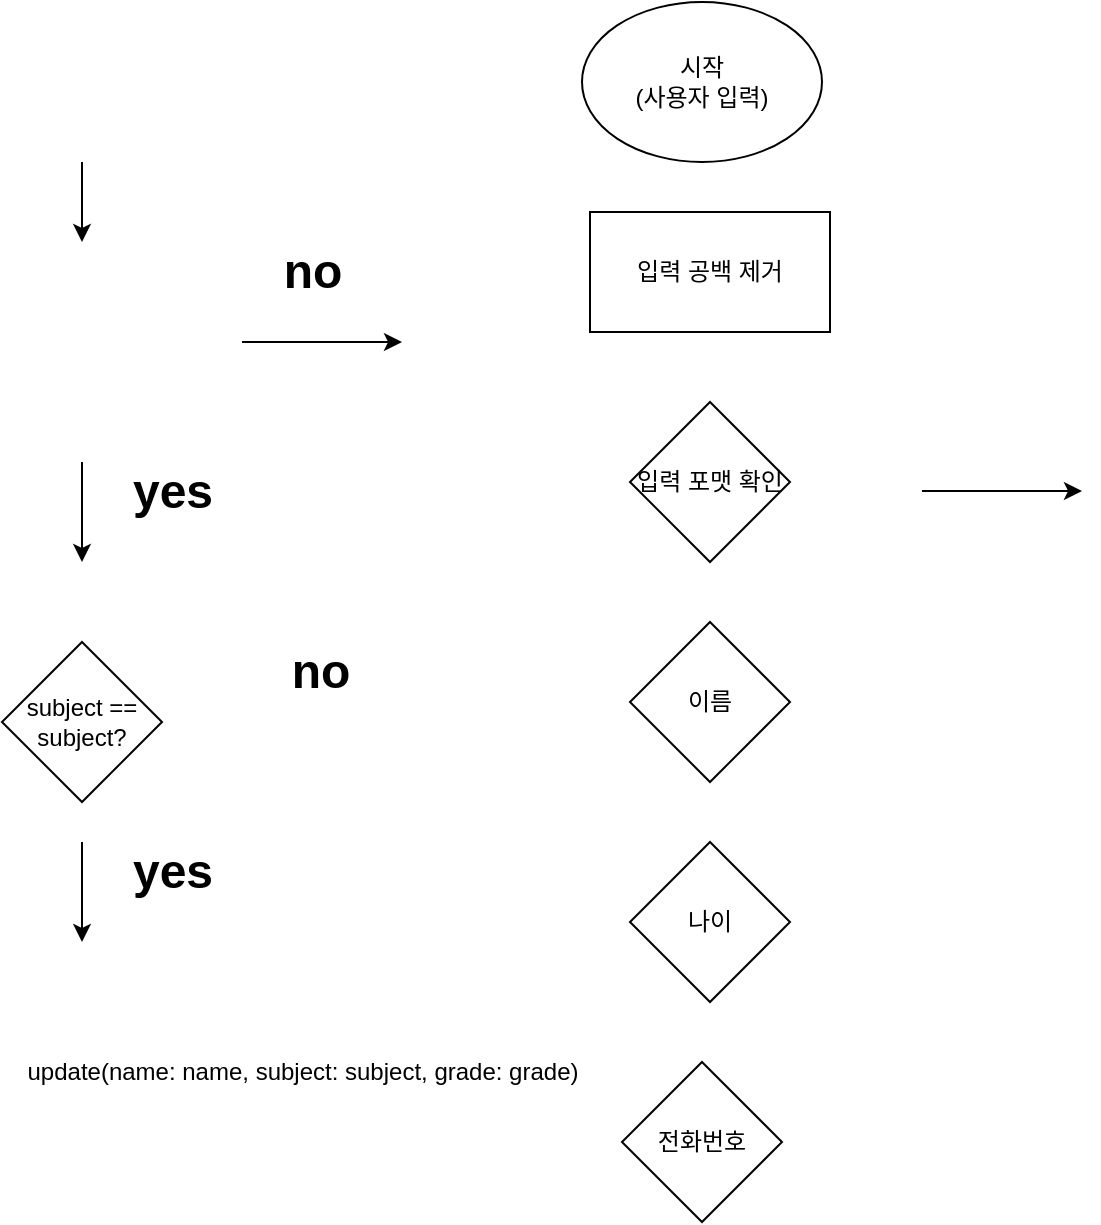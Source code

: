 <mxfile version="20.6.0" type="github">
  <diagram id="ODRuLJG-FTR8Z9jfNzTU" name="페이지-1">
    <mxGraphModel dx="976" dy="633" grid="1" gridSize="10" guides="1" tooltips="1" connect="1" arrows="1" fold="1" page="1" pageScale="1" pageWidth="827" pageHeight="1169" math="0" shadow="0">
      <root>
        <mxCell id="0" />
        <mxCell id="1" parent="0" />
        <mxCell id="vhxO1wQ4poon8BNvWaCX-2" value="입력 포맷 확인" style="rhombus;whiteSpace=wrap;html=1;" parent="1" vertex="1">
          <mxGeometry x="374" y="220" width="80" height="80" as="geometry" />
        </mxCell>
        <mxCell id="vhxO1wQ4poon8BNvWaCX-3" value="" style="endArrow=classic;html=1;rounded=0;" parent="1" edge="1">
          <mxGeometry width="50" height="50" relative="1" as="geometry">
            <mxPoint x="100" y="250" as="sourcePoint" />
            <mxPoint x="100" y="300" as="targetPoint" />
          </mxGeometry>
        </mxCell>
        <mxCell id="vhxO1wQ4poon8BNvWaCX-7" value="" style="endArrow=classic;html=1;rounded=0;" parent="1" edge="1">
          <mxGeometry width="50" height="50" relative="1" as="geometry">
            <mxPoint x="100" y="100" as="sourcePoint" />
            <mxPoint x="100" y="140" as="targetPoint" />
          </mxGeometry>
        </mxCell>
        <mxCell id="vhxO1wQ4poon8BNvWaCX-8" value="" style="endArrow=classic;html=1;rounded=0;" parent="1" edge="1">
          <mxGeometry width="50" height="50" relative="1" as="geometry">
            <mxPoint x="180" y="190" as="sourcePoint" />
            <mxPoint x="260" y="190" as="targetPoint" />
          </mxGeometry>
        </mxCell>
        <mxCell id="vhxO1wQ4poon8BNvWaCX-10" value="no" style="text;strokeColor=none;fillColor=none;html=1;fontSize=24;fontStyle=1;verticalAlign=middle;align=center;" parent="1" vertex="1">
          <mxGeometry x="190" y="140" width="50" height="30" as="geometry" />
        </mxCell>
        <mxCell id="vhxO1wQ4poon8BNvWaCX-11" value="yes" style="text;strokeColor=none;fillColor=none;html=1;fontSize=24;fontStyle=1;verticalAlign=middle;align=center;" parent="1" vertex="1">
          <mxGeometry x="120" y="250" width="50" height="30" as="geometry" />
        </mxCell>
        <mxCell id="vhxO1wQ4poon8BNvWaCX-12" value="subject == subject?" style="rhombus;whiteSpace=wrap;html=1;" parent="1" vertex="1">
          <mxGeometry x="60" y="340" width="80" height="80" as="geometry" />
        </mxCell>
        <mxCell id="vhxO1wQ4poon8BNvWaCX-13" value="" style="endArrow=classic;html=1;rounded=0;" parent="1" edge="1">
          <mxGeometry width="50" height="50" relative="1" as="geometry">
            <mxPoint x="100" y="440" as="sourcePoint" />
            <mxPoint x="100" y="490" as="targetPoint" />
          </mxGeometry>
        </mxCell>
        <mxCell id="vhxO1wQ4poon8BNvWaCX-14" value="yes" style="text;strokeColor=none;fillColor=none;html=1;fontSize=24;fontStyle=1;verticalAlign=middle;align=center;" parent="1" vertex="1">
          <mxGeometry x="120" y="440" width="50" height="30" as="geometry" />
        </mxCell>
        <mxCell id="vhxO1wQ4poon8BNvWaCX-20" value="" style="endArrow=classic;html=1;rounded=0;" parent="1" edge="1">
          <mxGeometry width="50" height="50" relative="1" as="geometry">
            <mxPoint x="520" y="264.5" as="sourcePoint" />
            <mxPoint x="600" y="264.5" as="targetPoint" />
          </mxGeometry>
        </mxCell>
        <mxCell id="vhxO1wQ4poon8BNvWaCX-21" value="no" style="text;strokeColor=none;fillColor=none;html=1;fontSize=24;fontStyle=1;verticalAlign=middle;align=center;" parent="1" vertex="1">
          <mxGeometry x="194" y="340" width="50" height="30" as="geometry" />
        </mxCell>
        <mxCell id="vhxO1wQ4poon8BNvWaCX-23" value="update(name: name, subject: subject, grade: grade)" style="text;html=1;align=center;verticalAlign=middle;resizable=0;points=[];autosize=1;strokeColor=none;fillColor=none;" parent="1" vertex="1">
          <mxGeometry x="60" y="540" width="300" height="30" as="geometry" />
        </mxCell>
        <mxCell id="IPJRWTNwaBaDau8ooBzF-1" value="시작&lt;br&gt;(사용자 입력)" style="ellipse;whiteSpace=wrap;html=1;flipV=1;" vertex="1" parent="1">
          <mxGeometry x="350" y="20" width="120" height="80" as="geometry" />
        </mxCell>
        <mxCell id="IPJRWTNwaBaDau8ooBzF-2" value="입력 공백 제거" style="rounded=0;whiteSpace=wrap;html=1;" vertex="1" parent="1">
          <mxGeometry x="354" y="125" width="120" height="60" as="geometry" />
        </mxCell>
        <mxCell id="IPJRWTNwaBaDau8ooBzF-3" value="이름" style="rhombus;whiteSpace=wrap;html=1;" vertex="1" parent="1">
          <mxGeometry x="374" y="330" width="80" height="80" as="geometry" />
        </mxCell>
        <mxCell id="IPJRWTNwaBaDau8ooBzF-4" value="나이" style="rhombus;whiteSpace=wrap;html=1;" vertex="1" parent="1">
          <mxGeometry x="374" y="440" width="80" height="80" as="geometry" />
        </mxCell>
        <mxCell id="IPJRWTNwaBaDau8ooBzF-5" value="전화번호" style="rhombus;whiteSpace=wrap;html=1;" vertex="1" parent="1">
          <mxGeometry x="370" y="550" width="80" height="80" as="geometry" />
        </mxCell>
      </root>
    </mxGraphModel>
  </diagram>
</mxfile>
